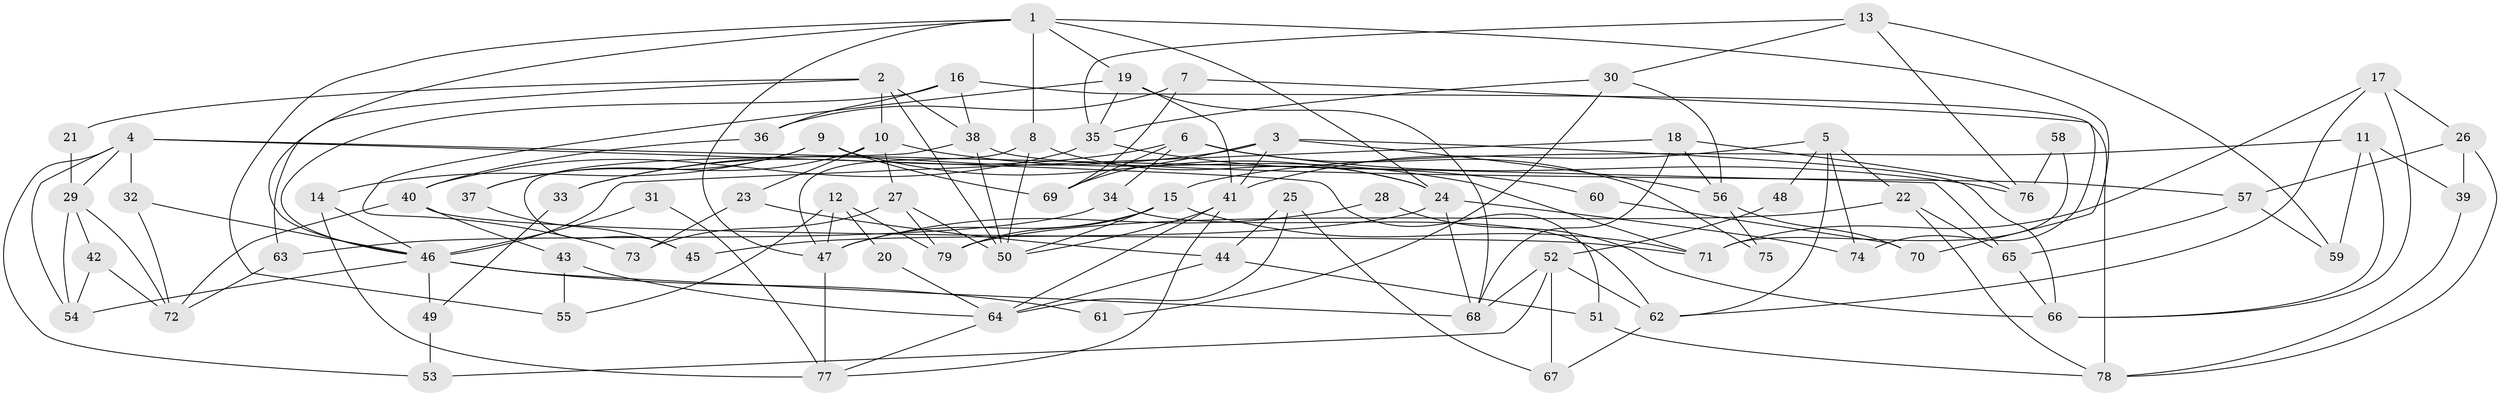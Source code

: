 // Generated by graph-tools (version 1.1) at 2025/48/03/09/25 04:48:55]
// undirected, 79 vertices, 158 edges
graph export_dot {
graph [start="1"]
  node [color=gray90,style=filled];
  1;
  2;
  3;
  4;
  5;
  6;
  7;
  8;
  9;
  10;
  11;
  12;
  13;
  14;
  15;
  16;
  17;
  18;
  19;
  20;
  21;
  22;
  23;
  24;
  25;
  26;
  27;
  28;
  29;
  30;
  31;
  32;
  33;
  34;
  35;
  36;
  37;
  38;
  39;
  40;
  41;
  42;
  43;
  44;
  45;
  46;
  47;
  48;
  49;
  50;
  51;
  52;
  53;
  54;
  55;
  56;
  57;
  58;
  59;
  60;
  61;
  62;
  63;
  64;
  65;
  66;
  67;
  68;
  69;
  70;
  71;
  72;
  73;
  74;
  75;
  76;
  77;
  78;
  79;
  1 -- 24;
  1 -- 47;
  1 -- 8;
  1 -- 19;
  1 -- 46;
  1 -- 55;
  1 -- 70;
  2 -- 63;
  2 -- 38;
  2 -- 10;
  2 -- 21;
  2 -- 50;
  3 -- 56;
  3 -- 41;
  3 -- 33;
  3 -- 66;
  3 -- 69;
  4 -- 29;
  4 -- 32;
  4 -- 51;
  4 -- 53;
  4 -- 54;
  4 -- 65;
  5 -- 41;
  5 -- 22;
  5 -- 48;
  5 -- 62;
  5 -- 74;
  6 -- 69;
  6 -- 33;
  6 -- 34;
  6 -- 75;
  6 -- 76;
  7 -- 69;
  7 -- 36;
  7 -- 74;
  8 -- 50;
  8 -- 24;
  8 -- 47;
  9 -- 24;
  9 -- 37;
  9 -- 14;
  9 -- 69;
  10 -- 27;
  10 -- 23;
  10 -- 37;
  10 -- 71;
  11 -- 59;
  11 -- 15;
  11 -- 39;
  11 -- 66;
  12 -- 79;
  12 -- 47;
  12 -- 20;
  12 -- 55;
  13 -- 76;
  13 -- 35;
  13 -- 30;
  13 -- 59;
  14 -- 77;
  14 -- 46;
  15 -- 50;
  15 -- 47;
  15 -- 71;
  15 -- 79;
  16 -- 46;
  16 -- 78;
  16 -- 36;
  16 -- 38;
  17 -- 71;
  17 -- 66;
  17 -- 26;
  17 -- 62;
  18 -- 68;
  18 -- 46;
  18 -- 56;
  18 -- 76;
  19 -- 68;
  19 -- 35;
  19 -- 41;
  19 -- 73;
  20 -- 64;
  21 -- 29;
  22 -- 78;
  22 -- 65;
  22 -- 79;
  23 -- 73;
  23 -- 44;
  24 -- 74;
  24 -- 45;
  24 -- 68;
  25 -- 67;
  25 -- 44;
  25 -- 64;
  26 -- 57;
  26 -- 39;
  26 -- 78;
  27 -- 50;
  27 -- 79;
  27 -- 73;
  28 -- 47;
  28 -- 66;
  29 -- 72;
  29 -- 54;
  29 -- 42;
  30 -- 35;
  30 -- 56;
  30 -- 61;
  31 -- 46;
  31 -- 77;
  32 -- 46;
  32 -- 72;
  33 -- 49;
  34 -- 62;
  34 -- 63;
  35 -- 40;
  35 -- 60;
  36 -- 40;
  37 -- 45;
  38 -- 50;
  38 -- 45;
  38 -- 57;
  39 -- 78;
  40 -- 71;
  40 -- 43;
  40 -- 72;
  41 -- 64;
  41 -- 50;
  41 -- 77;
  42 -- 54;
  42 -- 72;
  43 -- 55;
  43 -- 64;
  44 -- 51;
  44 -- 64;
  46 -- 49;
  46 -- 54;
  46 -- 61;
  46 -- 68;
  47 -- 77;
  48 -- 52;
  49 -- 53;
  51 -- 78;
  52 -- 68;
  52 -- 62;
  52 -- 53;
  52 -- 67;
  56 -- 70;
  56 -- 75;
  57 -- 65;
  57 -- 59;
  58 -- 76;
  58 -- 71;
  60 -- 70;
  62 -- 67;
  63 -- 72;
  64 -- 77;
  65 -- 66;
}

